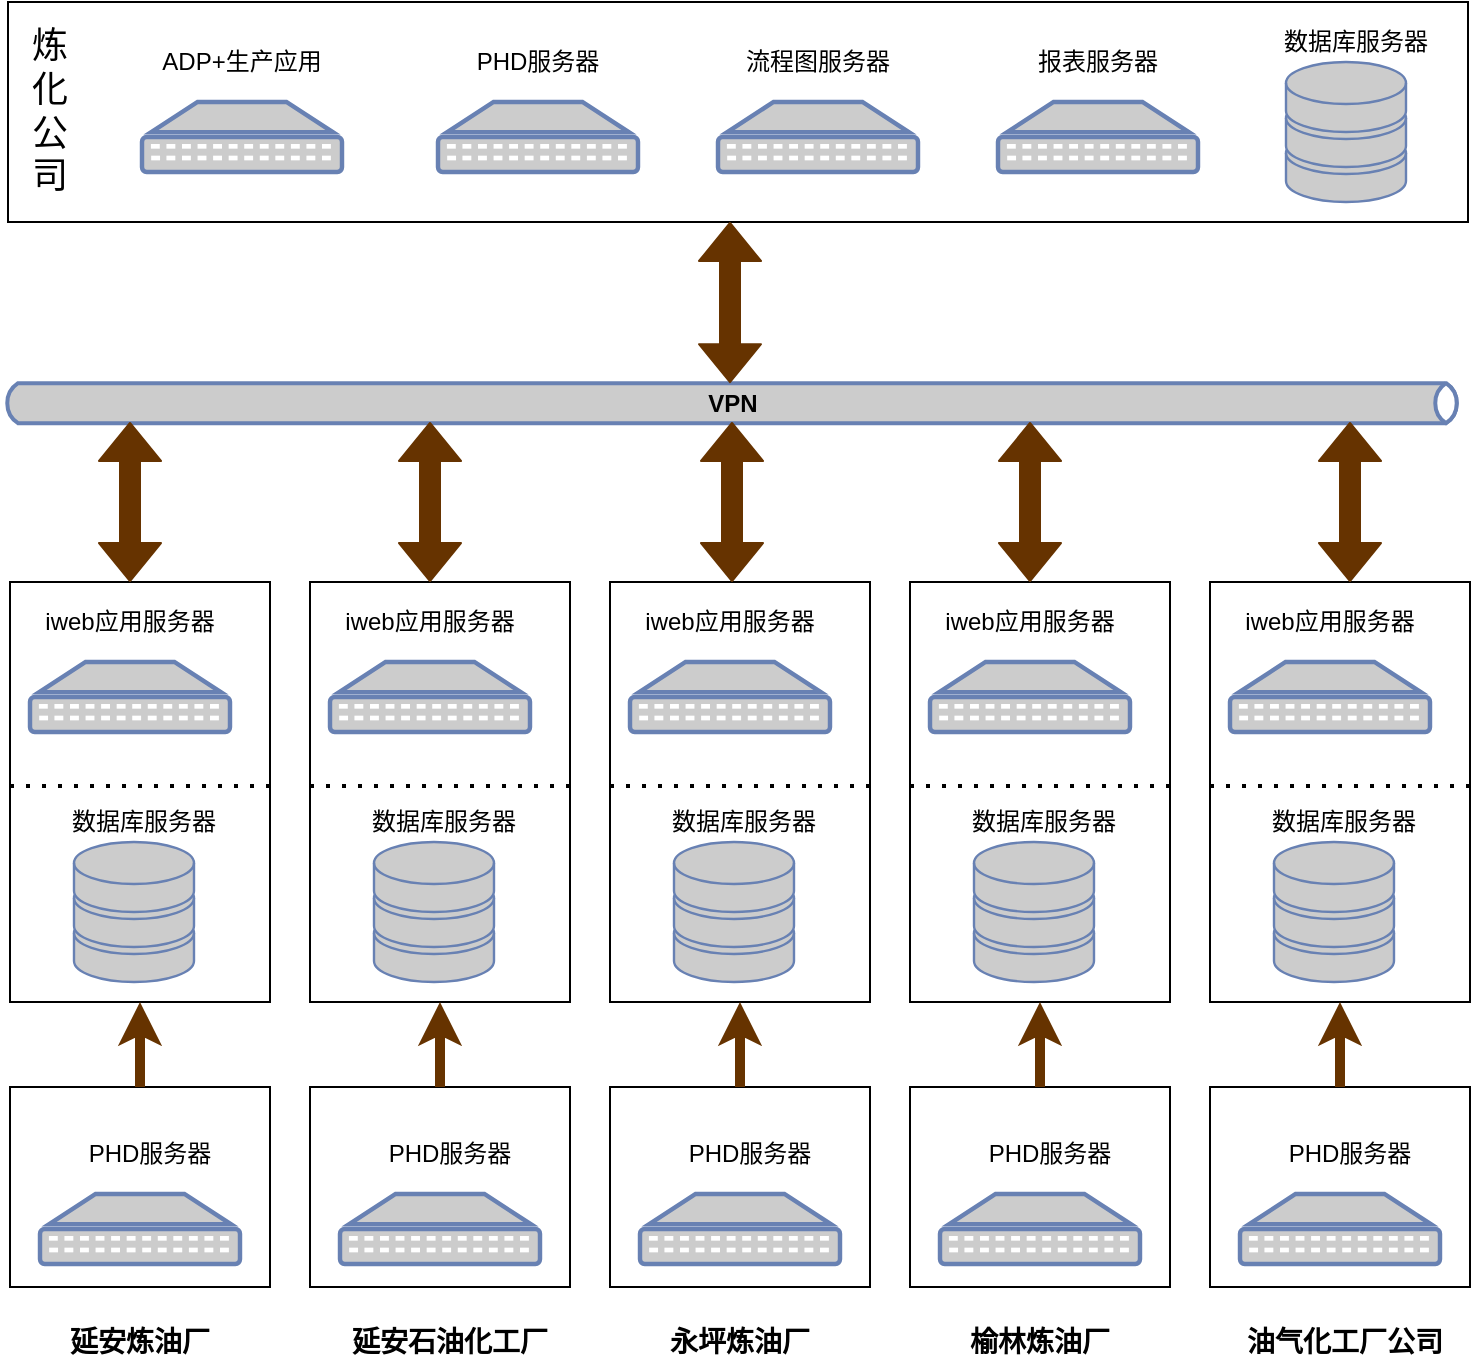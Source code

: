 <mxfile version="14.9.6" type="github">
  <diagram name="Page-1" id="0783ab3e-0a74-02c8-0abd-f7b4e66b4bec">
    <mxGraphModel dx="1038" dy="547" grid="1" gridSize="10" guides="1" tooltips="1" connect="1" arrows="1" fold="1" page="1" pageScale="1" pageWidth="850" pageHeight="1100" background="none" math="0" shadow="0">
      <root>
        <mxCell id="0" />
        <mxCell id="1" parent="0" />
        <mxCell id="s8xCWeBZUh2nm2cPaXJq-18" value="" style="rounded=0;whiteSpace=wrap;html=1;fillColor=none;" parent="1" vertex="1">
          <mxGeometry x="74" y="310" width="130" height="210" as="geometry" />
        </mxCell>
        <mxCell id="s8xCWeBZUh2nm2cPaXJq-2" value="" style="rounded=0;whiteSpace=wrap;html=1;fillColor=none;" parent="1" vertex="1">
          <mxGeometry x="73" y="20" width="730" height="110" as="geometry" />
        </mxCell>
        <mxCell id="s8xCWeBZUh2nm2cPaXJq-1" value="" style="fontColor=#0066CC;verticalAlign=top;verticalLabelPosition=bottom;labelPosition=center;align=center;html=1;outlineConnect=0;fillColor=#CCCCCC;strokeColor=#6881B3;gradientColor=none;gradientDirection=north;strokeWidth=2;shape=mxgraph.networks.patch_panel;" parent="1" vertex="1">
          <mxGeometry x="140" y="70" width="100" height="35" as="geometry" />
        </mxCell>
        <mxCell id="s8xCWeBZUh2nm2cPaXJq-3" value="ADP+生产应用" style="text;html=1;strokeColor=none;fillColor=none;align=center;verticalAlign=middle;whiteSpace=wrap;rounded=0;" parent="1" vertex="1">
          <mxGeometry x="145" y="40" width="90" height="20" as="geometry" />
        </mxCell>
        <mxCell id="s8xCWeBZUh2nm2cPaXJq-5" value="" style="fontColor=#0066CC;verticalAlign=top;verticalLabelPosition=bottom;labelPosition=center;align=center;html=1;outlineConnect=0;fillColor=#CCCCCC;strokeColor=#6881B3;gradientColor=none;gradientDirection=north;strokeWidth=2;shape=mxgraph.networks.storage;" parent="1" vertex="1">
          <mxGeometry x="712" y="50" width="60" height="70" as="geometry" />
        </mxCell>
        <mxCell id="s8xCWeBZUh2nm2cPaXJq-6" value="数据库服务器" style="text;html=1;strokeColor=none;fillColor=none;align=center;verticalAlign=middle;whiteSpace=wrap;rounded=0;" parent="1" vertex="1">
          <mxGeometry x="702" y="30" width="90" height="20" as="geometry" />
        </mxCell>
        <mxCell id="s8xCWeBZUh2nm2cPaXJq-7" value="" style="fontColor=#0066CC;verticalAlign=top;verticalLabelPosition=bottom;labelPosition=center;align=center;html=1;outlineConnect=0;fillColor=#CCCCCC;strokeColor=#6881B3;gradientColor=none;gradientDirection=north;strokeWidth=2;shape=mxgraph.networks.patch_panel;" parent="1" vertex="1">
          <mxGeometry x="288" y="70" width="100" height="35" as="geometry" />
        </mxCell>
        <mxCell id="s8xCWeBZUh2nm2cPaXJq-8" value="PHD服务器" style="text;html=1;strokeColor=none;fillColor=none;align=center;verticalAlign=middle;whiteSpace=wrap;rounded=0;" parent="1" vertex="1">
          <mxGeometry x="293" y="40" width="90" height="20" as="geometry" />
        </mxCell>
        <mxCell id="s8xCWeBZUh2nm2cPaXJq-9" value="&lt;font style=&quot;font-size: 18px&quot;&gt;炼&lt;br&gt;化&lt;br&gt;公&lt;br&gt;司&lt;/font&gt;" style="text;html=1;strokeColor=none;fillColor=none;align=center;verticalAlign=middle;whiteSpace=wrap;rounded=0;" parent="1" vertex="1">
          <mxGeometry x="74" y="25" width="40" height="100" as="geometry" />
        </mxCell>
        <mxCell id="s8xCWeBZUh2nm2cPaXJq-10" value="" style="fontColor=#0066CC;verticalAlign=top;verticalLabelPosition=bottom;labelPosition=center;align=center;html=1;outlineConnect=0;fillColor=#CCCCCC;strokeColor=#6881B3;gradientColor=none;gradientDirection=north;strokeWidth=2;shape=mxgraph.networks.patch_panel;" parent="1" vertex="1">
          <mxGeometry x="428" y="70" width="100" height="35" as="geometry" />
        </mxCell>
        <mxCell id="s8xCWeBZUh2nm2cPaXJq-11" value="流程图服务器" style="text;html=1;strokeColor=none;fillColor=none;align=center;verticalAlign=middle;whiteSpace=wrap;rounded=0;" parent="1" vertex="1">
          <mxGeometry x="433" y="40" width="90" height="20" as="geometry" />
        </mxCell>
        <mxCell id="s8xCWeBZUh2nm2cPaXJq-14" value="" style="fontColor=#0066CC;verticalAlign=top;verticalLabelPosition=bottom;labelPosition=center;align=center;html=1;outlineConnect=0;fillColor=#CCCCCC;strokeColor=#6881B3;gradientColor=none;gradientDirection=north;strokeWidth=2;shape=mxgraph.networks.patch_panel;" parent="1" vertex="1">
          <mxGeometry x="568" y="70" width="100" height="35" as="geometry" />
        </mxCell>
        <mxCell id="s8xCWeBZUh2nm2cPaXJq-15" value="报表服务器" style="text;html=1;strokeColor=none;fillColor=none;align=center;verticalAlign=middle;whiteSpace=wrap;rounded=0;" parent="1" vertex="1">
          <mxGeometry x="573" y="40" width="90" height="20" as="geometry" />
        </mxCell>
        <mxCell id="s8xCWeBZUh2nm2cPaXJq-16" value="&lt;font color=&quot;#000000&quot;&gt;&lt;b&gt;VPN&lt;/b&gt;&lt;/font&gt;" style="html=1;outlineConnect=0;fillColor=#CCCCCC;strokeColor=#6881B3;gradientColor=none;gradientDirection=north;strokeWidth=2;shape=mxgraph.networks.bus;gradientColor=none;gradientDirection=north;fontColor=#ffffff;perimeter=backbonePerimeter;backboneSize=20;" parent="1" vertex="1">
          <mxGeometry x="70" y="210" width="730" height="21.16" as="geometry" />
        </mxCell>
        <mxCell id="s8xCWeBZUh2nm2cPaXJq-17" value="" style="shape=flexArrow;endArrow=classic;startArrow=classic;html=1;entryX=0.5;entryY=1;entryDx=0;entryDy=0;strokeColor=#663300;fillColor=#663300;" parent="1" edge="1">
          <mxGeometry width="100" height="100" relative="1" as="geometry">
            <mxPoint x="434" y="210.58" as="sourcePoint" />
            <mxPoint x="434" y="130" as="targetPoint" />
          </mxGeometry>
        </mxCell>
        <mxCell id="s8xCWeBZUh2nm2cPaXJq-19" value="" style="fontColor=#0066CC;verticalAlign=top;verticalLabelPosition=bottom;labelPosition=center;align=center;html=1;outlineConnect=0;fillColor=#CCCCCC;strokeColor=#6881B3;gradientColor=none;gradientDirection=north;strokeWidth=2;shape=mxgraph.networks.patch_panel;" parent="1" vertex="1">
          <mxGeometry x="84" y="350" width="100" height="35" as="geometry" />
        </mxCell>
        <mxCell id="s8xCWeBZUh2nm2cPaXJq-20" value="iweb应用服务器" style="text;html=1;strokeColor=none;fillColor=none;align=center;verticalAlign=middle;whiteSpace=wrap;rounded=0;" parent="1" vertex="1">
          <mxGeometry x="89" y="320" width="90" height="20" as="geometry" />
        </mxCell>
        <mxCell id="s8xCWeBZUh2nm2cPaXJq-24" value="" style="group" parent="1" vertex="1" connectable="0">
          <mxGeometry x="74" y="563.5" width="130" height="100" as="geometry" />
        </mxCell>
        <mxCell id="s8xCWeBZUh2nm2cPaXJq-21" value="" style="fontColor=#0066CC;verticalAlign=top;verticalLabelPosition=bottom;labelPosition=center;align=center;html=1;outlineConnect=0;fillColor=#CCCCCC;strokeColor=#6881B3;gradientColor=none;gradientDirection=north;strokeWidth=2;shape=mxgraph.networks.patch_panel;" parent="s8xCWeBZUh2nm2cPaXJq-24" vertex="1">
          <mxGeometry x="15" y="52.5" width="100" height="35" as="geometry" />
        </mxCell>
        <mxCell id="s8xCWeBZUh2nm2cPaXJq-25" value="" style="group" parent="s8xCWeBZUh2nm2cPaXJq-24" vertex="1" connectable="0">
          <mxGeometry width="130" height="100" as="geometry" />
        </mxCell>
        <mxCell id="s8xCWeBZUh2nm2cPaXJq-26" value="" style="group" parent="s8xCWeBZUh2nm2cPaXJq-25" vertex="1" connectable="0">
          <mxGeometry y="-1" width="130" height="100" as="geometry" />
        </mxCell>
        <mxCell id="s8xCWeBZUh2nm2cPaXJq-23" value="" style="rounded=0;whiteSpace=wrap;html=1;fillColor=none;" parent="s8xCWeBZUh2nm2cPaXJq-26" vertex="1">
          <mxGeometry width="130" height="100" as="geometry" />
        </mxCell>
        <mxCell id="s8xCWeBZUh2nm2cPaXJq-22" value="PHD服务器" style="text;html=1;strokeColor=none;fillColor=none;align=center;verticalAlign=middle;whiteSpace=wrap;rounded=0;" parent="s8xCWeBZUh2nm2cPaXJq-26" vertex="1">
          <mxGeometry x="25" y="23.5" width="90" height="20" as="geometry" />
        </mxCell>
        <mxCell id="s8xCWeBZUh2nm2cPaXJq-29" value="" style="fontColor=#0066CC;verticalAlign=top;verticalLabelPosition=bottom;labelPosition=center;align=center;html=1;outlineConnect=0;fillColor=#CCCCCC;strokeColor=#6881B3;gradientColor=none;gradientDirection=north;strokeWidth=2;shape=mxgraph.networks.storage;" parent="1" vertex="1">
          <mxGeometry x="106" y="440" width="60" height="70" as="geometry" />
        </mxCell>
        <mxCell id="s8xCWeBZUh2nm2cPaXJq-30" value="数据库服务器" style="text;html=1;strokeColor=none;fillColor=none;align=center;verticalAlign=middle;whiteSpace=wrap;rounded=0;" parent="1" vertex="1">
          <mxGeometry x="96" y="420" width="90" height="20" as="geometry" />
        </mxCell>
        <mxCell id="s8xCWeBZUh2nm2cPaXJq-32" style="edgeStyle=orthogonalEdgeStyle;rounded=0;orthogonalLoop=1;jettySize=auto;html=1;strokeColor=#663300;fillColor=#663300;strokeWidth=5;" parent="1" source="s8xCWeBZUh2nm2cPaXJq-23" target="s8xCWeBZUh2nm2cPaXJq-18" edge="1">
          <mxGeometry relative="1" as="geometry" />
        </mxCell>
        <mxCell id="s8xCWeBZUh2nm2cPaXJq-36" value="" style="endArrow=none;dashed=1;html=1;dashPattern=1 3;strokeWidth=2;fillColor=#663300;" parent="1" edge="1">
          <mxGeometry width="50" height="50" relative="1" as="geometry">
            <mxPoint x="74" y="412" as="sourcePoint" />
            <mxPoint x="204" y="412" as="targetPoint" />
          </mxGeometry>
        </mxCell>
        <mxCell id="s8xCWeBZUh2nm2cPaXJq-37" value="&lt;b&gt;&lt;font style=&quot;font-size: 14px&quot;&gt;延安炼油厂&lt;/font&gt;&lt;/b&gt;" style="text;html=1;strokeColor=none;fillColor=none;align=center;verticalAlign=middle;whiteSpace=wrap;rounded=0;" parent="1" vertex="1">
          <mxGeometry x="99" y="680" width="80" height="20" as="geometry" />
        </mxCell>
        <mxCell id="s8xCWeBZUh2nm2cPaXJq-38" value="" style="rounded=0;whiteSpace=wrap;html=1;fillColor=none;" parent="1" vertex="1">
          <mxGeometry x="224" y="310" width="130" height="210" as="geometry" />
        </mxCell>
        <mxCell id="s8xCWeBZUh2nm2cPaXJq-39" value="" style="fontColor=#0066CC;verticalAlign=top;verticalLabelPosition=bottom;labelPosition=center;align=center;html=1;outlineConnect=0;fillColor=#CCCCCC;strokeColor=#6881B3;gradientColor=none;gradientDirection=north;strokeWidth=2;shape=mxgraph.networks.patch_panel;" parent="1" vertex="1">
          <mxGeometry x="234" y="350" width="100" height="35" as="geometry" />
        </mxCell>
        <mxCell id="s8xCWeBZUh2nm2cPaXJq-40" value="iweb应用服务器" style="text;html=1;strokeColor=none;fillColor=none;align=center;verticalAlign=middle;whiteSpace=wrap;rounded=0;" parent="1" vertex="1">
          <mxGeometry x="239" y="320" width="90" height="20" as="geometry" />
        </mxCell>
        <mxCell id="s8xCWeBZUh2nm2cPaXJq-41" value="" style="group" parent="1" vertex="1" connectable="0">
          <mxGeometry x="224" y="563.5" width="130" height="100" as="geometry" />
        </mxCell>
        <mxCell id="s8xCWeBZUh2nm2cPaXJq-42" value="" style="fontColor=#0066CC;verticalAlign=top;verticalLabelPosition=bottom;labelPosition=center;align=center;html=1;outlineConnect=0;fillColor=#CCCCCC;strokeColor=#6881B3;gradientColor=none;gradientDirection=north;strokeWidth=2;shape=mxgraph.networks.patch_panel;" parent="s8xCWeBZUh2nm2cPaXJq-41" vertex="1">
          <mxGeometry x="15" y="52.5" width="100" height="35" as="geometry" />
        </mxCell>
        <mxCell id="s8xCWeBZUh2nm2cPaXJq-43" value="" style="group" parent="s8xCWeBZUh2nm2cPaXJq-41" vertex="1" connectable="0">
          <mxGeometry width="130" height="100" as="geometry" />
        </mxCell>
        <mxCell id="s8xCWeBZUh2nm2cPaXJq-44" value="" style="group" parent="s8xCWeBZUh2nm2cPaXJq-43" vertex="1" connectable="0">
          <mxGeometry y="-1" width="130" height="100" as="geometry" />
        </mxCell>
        <mxCell id="s8xCWeBZUh2nm2cPaXJq-45" value="" style="rounded=0;whiteSpace=wrap;html=1;fillColor=none;" parent="s8xCWeBZUh2nm2cPaXJq-44" vertex="1">
          <mxGeometry width="130" height="100" as="geometry" />
        </mxCell>
        <mxCell id="s8xCWeBZUh2nm2cPaXJq-46" value="PHD服务器" style="text;html=1;strokeColor=none;fillColor=none;align=center;verticalAlign=middle;whiteSpace=wrap;rounded=0;" parent="s8xCWeBZUh2nm2cPaXJq-44" vertex="1">
          <mxGeometry x="25" y="23.5" width="90" height="20" as="geometry" />
        </mxCell>
        <mxCell id="s8xCWeBZUh2nm2cPaXJq-47" value="" style="fontColor=#0066CC;verticalAlign=top;verticalLabelPosition=bottom;labelPosition=center;align=center;html=1;outlineConnect=0;fillColor=#CCCCCC;strokeColor=#6881B3;gradientColor=none;gradientDirection=north;strokeWidth=2;shape=mxgraph.networks.storage;" parent="1" vertex="1">
          <mxGeometry x="256" y="440" width="60" height="70" as="geometry" />
        </mxCell>
        <mxCell id="s8xCWeBZUh2nm2cPaXJq-48" value="数据库服务器" style="text;html=1;strokeColor=none;fillColor=none;align=center;verticalAlign=middle;whiteSpace=wrap;rounded=0;" parent="1" vertex="1">
          <mxGeometry x="246" y="420" width="90" height="20" as="geometry" />
        </mxCell>
        <mxCell id="s8xCWeBZUh2nm2cPaXJq-49" style="edgeStyle=orthogonalEdgeStyle;rounded=0;orthogonalLoop=1;jettySize=auto;html=1;strokeColor=#663300;fillColor=#663300;strokeWidth=5;" parent="1" source="s8xCWeBZUh2nm2cPaXJq-45" target="s8xCWeBZUh2nm2cPaXJq-38" edge="1">
          <mxGeometry relative="1" as="geometry" />
        </mxCell>
        <mxCell id="s8xCWeBZUh2nm2cPaXJq-50" value="" style="endArrow=none;dashed=1;html=1;dashPattern=1 3;strokeWidth=2;fillColor=#663300;" parent="1" edge="1">
          <mxGeometry width="50" height="50" relative="1" as="geometry">
            <mxPoint x="224" y="412" as="sourcePoint" />
            <mxPoint x="354" y="412" as="targetPoint" />
          </mxGeometry>
        </mxCell>
        <mxCell id="s8xCWeBZUh2nm2cPaXJq-51" value="&lt;b&gt;&lt;font style=&quot;font-size: 14px&quot;&gt;延安石油化工厂&lt;/font&gt;&lt;/b&gt;" style="text;html=1;strokeColor=none;fillColor=none;align=center;verticalAlign=middle;whiteSpace=wrap;rounded=0;" parent="1" vertex="1">
          <mxGeometry x="244" y="680" width="100" height="20" as="geometry" />
        </mxCell>
        <mxCell id="s8xCWeBZUh2nm2cPaXJq-52" value="" style="rounded=0;whiteSpace=wrap;html=1;fillColor=none;" parent="1" vertex="1">
          <mxGeometry x="374" y="310" width="130" height="210" as="geometry" />
        </mxCell>
        <mxCell id="s8xCWeBZUh2nm2cPaXJq-53" value="" style="fontColor=#0066CC;verticalAlign=top;verticalLabelPosition=bottom;labelPosition=center;align=center;html=1;outlineConnect=0;fillColor=#CCCCCC;strokeColor=#6881B3;gradientColor=none;gradientDirection=north;strokeWidth=2;shape=mxgraph.networks.patch_panel;" parent="1" vertex="1">
          <mxGeometry x="384" y="350" width="100" height="35" as="geometry" />
        </mxCell>
        <mxCell id="s8xCWeBZUh2nm2cPaXJq-54" value="iweb应用服务器" style="text;html=1;strokeColor=none;fillColor=none;align=center;verticalAlign=middle;whiteSpace=wrap;rounded=0;" parent="1" vertex="1">
          <mxGeometry x="389" y="320" width="90" height="20" as="geometry" />
        </mxCell>
        <mxCell id="s8xCWeBZUh2nm2cPaXJq-55" value="" style="group" parent="1" vertex="1" connectable="0">
          <mxGeometry x="374" y="563.5" width="130" height="100" as="geometry" />
        </mxCell>
        <mxCell id="s8xCWeBZUh2nm2cPaXJq-56" value="" style="fontColor=#0066CC;verticalAlign=top;verticalLabelPosition=bottom;labelPosition=center;align=center;html=1;outlineConnect=0;fillColor=#CCCCCC;strokeColor=#6881B3;gradientColor=none;gradientDirection=north;strokeWidth=2;shape=mxgraph.networks.patch_panel;" parent="s8xCWeBZUh2nm2cPaXJq-55" vertex="1">
          <mxGeometry x="15" y="52.5" width="100" height="35" as="geometry" />
        </mxCell>
        <mxCell id="s8xCWeBZUh2nm2cPaXJq-57" value="" style="group" parent="s8xCWeBZUh2nm2cPaXJq-55" vertex="1" connectable="0">
          <mxGeometry width="130" height="100" as="geometry" />
        </mxCell>
        <mxCell id="s8xCWeBZUh2nm2cPaXJq-58" value="" style="group" parent="s8xCWeBZUh2nm2cPaXJq-57" vertex="1" connectable="0">
          <mxGeometry y="-1" width="130" height="100" as="geometry" />
        </mxCell>
        <mxCell id="s8xCWeBZUh2nm2cPaXJq-59" value="" style="rounded=0;whiteSpace=wrap;html=1;fillColor=none;" parent="s8xCWeBZUh2nm2cPaXJq-58" vertex="1">
          <mxGeometry width="130" height="100" as="geometry" />
        </mxCell>
        <mxCell id="s8xCWeBZUh2nm2cPaXJq-60" value="PHD服务器" style="text;html=1;strokeColor=none;fillColor=none;align=center;verticalAlign=middle;whiteSpace=wrap;rounded=0;" parent="s8xCWeBZUh2nm2cPaXJq-58" vertex="1">
          <mxGeometry x="25" y="23.5" width="90" height="20" as="geometry" />
        </mxCell>
        <mxCell id="s8xCWeBZUh2nm2cPaXJq-61" value="" style="fontColor=#0066CC;verticalAlign=top;verticalLabelPosition=bottom;labelPosition=center;align=center;html=1;outlineConnect=0;fillColor=#CCCCCC;strokeColor=#6881B3;gradientColor=none;gradientDirection=north;strokeWidth=2;shape=mxgraph.networks.storage;" parent="1" vertex="1">
          <mxGeometry x="406" y="440" width="60" height="70" as="geometry" />
        </mxCell>
        <mxCell id="s8xCWeBZUh2nm2cPaXJq-62" value="数据库服务器" style="text;html=1;strokeColor=none;fillColor=none;align=center;verticalAlign=middle;whiteSpace=wrap;rounded=0;" parent="1" vertex="1">
          <mxGeometry x="396" y="420" width="90" height="20" as="geometry" />
        </mxCell>
        <mxCell id="s8xCWeBZUh2nm2cPaXJq-63" style="edgeStyle=orthogonalEdgeStyle;rounded=0;orthogonalLoop=1;jettySize=auto;html=1;strokeColor=#663300;fillColor=#663300;strokeWidth=5;" parent="1" source="s8xCWeBZUh2nm2cPaXJq-59" target="s8xCWeBZUh2nm2cPaXJq-52" edge="1">
          <mxGeometry relative="1" as="geometry" />
        </mxCell>
        <mxCell id="s8xCWeBZUh2nm2cPaXJq-64" value="" style="endArrow=none;dashed=1;html=1;dashPattern=1 3;strokeWidth=2;fillColor=#663300;" parent="1" edge="1">
          <mxGeometry width="50" height="50" relative="1" as="geometry">
            <mxPoint x="374" y="412" as="sourcePoint" />
            <mxPoint x="504" y="412" as="targetPoint" />
          </mxGeometry>
        </mxCell>
        <mxCell id="s8xCWeBZUh2nm2cPaXJq-65" value="&lt;b&gt;&lt;font style=&quot;font-size: 14px&quot;&gt;永坪炼油厂&lt;/font&gt;&lt;/b&gt;" style="text;html=1;strokeColor=none;fillColor=none;align=center;verticalAlign=middle;whiteSpace=wrap;rounded=0;" parent="1" vertex="1">
          <mxGeometry x="399" y="680" width="80" height="20" as="geometry" />
        </mxCell>
        <mxCell id="s8xCWeBZUh2nm2cPaXJq-66" value="" style="rounded=0;whiteSpace=wrap;html=1;fillColor=none;" parent="1" vertex="1">
          <mxGeometry x="524" y="310" width="130" height="210" as="geometry" />
        </mxCell>
        <mxCell id="s8xCWeBZUh2nm2cPaXJq-67" value="" style="fontColor=#0066CC;verticalAlign=top;verticalLabelPosition=bottom;labelPosition=center;align=center;html=1;outlineConnect=0;fillColor=#CCCCCC;strokeColor=#6881B3;gradientColor=none;gradientDirection=north;strokeWidth=2;shape=mxgraph.networks.patch_panel;" parent="1" vertex="1">
          <mxGeometry x="534" y="350" width="100" height="35" as="geometry" />
        </mxCell>
        <mxCell id="s8xCWeBZUh2nm2cPaXJq-68" value="iweb应用服务器" style="text;html=1;strokeColor=none;fillColor=none;align=center;verticalAlign=middle;whiteSpace=wrap;rounded=0;" parent="1" vertex="1">
          <mxGeometry x="539" y="320" width="90" height="20" as="geometry" />
        </mxCell>
        <mxCell id="s8xCWeBZUh2nm2cPaXJq-69" value="" style="group" parent="1" vertex="1" connectable="0">
          <mxGeometry x="524" y="563.5" width="130" height="100" as="geometry" />
        </mxCell>
        <mxCell id="s8xCWeBZUh2nm2cPaXJq-70" value="" style="fontColor=#0066CC;verticalAlign=top;verticalLabelPosition=bottom;labelPosition=center;align=center;html=1;outlineConnect=0;fillColor=#CCCCCC;strokeColor=#6881B3;gradientColor=none;gradientDirection=north;strokeWidth=2;shape=mxgraph.networks.patch_panel;" parent="s8xCWeBZUh2nm2cPaXJq-69" vertex="1">
          <mxGeometry x="15" y="52.5" width="100" height="35" as="geometry" />
        </mxCell>
        <mxCell id="s8xCWeBZUh2nm2cPaXJq-71" value="" style="group" parent="s8xCWeBZUh2nm2cPaXJq-69" vertex="1" connectable="0">
          <mxGeometry width="130" height="100" as="geometry" />
        </mxCell>
        <mxCell id="s8xCWeBZUh2nm2cPaXJq-72" value="" style="group" parent="s8xCWeBZUh2nm2cPaXJq-71" vertex="1" connectable="0">
          <mxGeometry y="-1" width="130" height="100" as="geometry" />
        </mxCell>
        <mxCell id="s8xCWeBZUh2nm2cPaXJq-73" value="" style="rounded=0;whiteSpace=wrap;html=1;fillColor=none;" parent="s8xCWeBZUh2nm2cPaXJq-72" vertex="1">
          <mxGeometry width="130" height="100" as="geometry" />
        </mxCell>
        <mxCell id="s8xCWeBZUh2nm2cPaXJq-74" value="PHD服务器" style="text;html=1;strokeColor=none;fillColor=none;align=center;verticalAlign=middle;whiteSpace=wrap;rounded=0;" parent="s8xCWeBZUh2nm2cPaXJq-72" vertex="1">
          <mxGeometry x="25" y="23.5" width="90" height="20" as="geometry" />
        </mxCell>
        <mxCell id="s8xCWeBZUh2nm2cPaXJq-75" value="" style="fontColor=#0066CC;verticalAlign=top;verticalLabelPosition=bottom;labelPosition=center;align=center;html=1;outlineConnect=0;fillColor=#CCCCCC;strokeColor=#6881B3;gradientColor=none;gradientDirection=north;strokeWidth=2;shape=mxgraph.networks.storage;" parent="1" vertex="1">
          <mxGeometry x="556" y="440" width="60" height="70" as="geometry" />
        </mxCell>
        <mxCell id="s8xCWeBZUh2nm2cPaXJq-76" value="数据库服务器" style="text;html=1;strokeColor=none;fillColor=none;align=center;verticalAlign=middle;whiteSpace=wrap;rounded=0;" parent="1" vertex="1">
          <mxGeometry x="546" y="420" width="90" height="20" as="geometry" />
        </mxCell>
        <mxCell id="s8xCWeBZUh2nm2cPaXJq-77" style="edgeStyle=orthogonalEdgeStyle;rounded=0;orthogonalLoop=1;jettySize=auto;html=1;strokeColor=#663300;fillColor=#663300;strokeWidth=5;" parent="1" source="s8xCWeBZUh2nm2cPaXJq-73" target="s8xCWeBZUh2nm2cPaXJq-66" edge="1">
          <mxGeometry relative="1" as="geometry" />
        </mxCell>
        <mxCell id="s8xCWeBZUh2nm2cPaXJq-78" value="" style="endArrow=none;dashed=1;html=1;dashPattern=1 3;strokeWidth=2;fillColor=#663300;" parent="1" edge="1">
          <mxGeometry width="50" height="50" relative="1" as="geometry">
            <mxPoint x="524" y="412" as="sourcePoint" />
            <mxPoint x="654" y="412" as="targetPoint" />
          </mxGeometry>
        </mxCell>
        <mxCell id="s8xCWeBZUh2nm2cPaXJq-79" value="&lt;b&gt;&lt;font style=&quot;font-size: 14px&quot;&gt;榆林炼油厂&lt;/font&gt;&lt;/b&gt;" style="text;html=1;strokeColor=none;fillColor=none;align=center;verticalAlign=middle;whiteSpace=wrap;rounded=0;" parent="1" vertex="1">
          <mxGeometry x="549" y="680" width="80" height="20" as="geometry" />
        </mxCell>
        <mxCell id="s8xCWeBZUh2nm2cPaXJq-80" value="" style="rounded=0;whiteSpace=wrap;html=1;fillColor=none;" parent="1" vertex="1">
          <mxGeometry x="674" y="310" width="130" height="210" as="geometry" />
        </mxCell>
        <mxCell id="s8xCWeBZUh2nm2cPaXJq-81" value="" style="fontColor=#0066CC;verticalAlign=top;verticalLabelPosition=bottom;labelPosition=center;align=center;html=1;outlineConnect=0;fillColor=#CCCCCC;strokeColor=#6881B3;gradientColor=none;gradientDirection=north;strokeWidth=2;shape=mxgraph.networks.patch_panel;" parent="1" vertex="1">
          <mxGeometry x="684" y="350" width="100" height="35" as="geometry" />
        </mxCell>
        <mxCell id="s8xCWeBZUh2nm2cPaXJq-82" value="iweb应用服务器" style="text;html=1;strokeColor=none;fillColor=none;align=center;verticalAlign=middle;whiteSpace=wrap;rounded=0;" parent="1" vertex="1">
          <mxGeometry x="689" y="320" width="90" height="20" as="geometry" />
        </mxCell>
        <mxCell id="s8xCWeBZUh2nm2cPaXJq-83" value="" style="group" parent="1" vertex="1" connectable="0">
          <mxGeometry x="674" y="563.5" width="130" height="100" as="geometry" />
        </mxCell>
        <mxCell id="s8xCWeBZUh2nm2cPaXJq-84" value="" style="fontColor=#0066CC;verticalAlign=top;verticalLabelPosition=bottom;labelPosition=center;align=center;html=1;outlineConnect=0;fillColor=#CCCCCC;strokeColor=#6881B3;gradientColor=none;gradientDirection=north;strokeWidth=2;shape=mxgraph.networks.patch_panel;" parent="s8xCWeBZUh2nm2cPaXJq-83" vertex="1">
          <mxGeometry x="15" y="52.5" width="100" height="35" as="geometry" />
        </mxCell>
        <mxCell id="s8xCWeBZUh2nm2cPaXJq-85" value="" style="group" parent="s8xCWeBZUh2nm2cPaXJq-83" vertex="1" connectable="0">
          <mxGeometry width="130" height="100" as="geometry" />
        </mxCell>
        <mxCell id="s8xCWeBZUh2nm2cPaXJq-86" value="" style="group" parent="s8xCWeBZUh2nm2cPaXJq-85" vertex="1" connectable="0">
          <mxGeometry y="-1" width="130" height="100" as="geometry" />
        </mxCell>
        <mxCell id="s8xCWeBZUh2nm2cPaXJq-87" value="" style="rounded=0;whiteSpace=wrap;html=1;fillColor=none;" parent="s8xCWeBZUh2nm2cPaXJq-86" vertex="1">
          <mxGeometry width="130" height="100" as="geometry" />
        </mxCell>
        <mxCell id="s8xCWeBZUh2nm2cPaXJq-88" value="PHD服务器" style="text;html=1;strokeColor=none;fillColor=none;align=center;verticalAlign=middle;whiteSpace=wrap;rounded=0;" parent="s8xCWeBZUh2nm2cPaXJq-86" vertex="1">
          <mxGeometry x="25" y="23.5" width="90" height="20" as="geometry" />
        </mxCell>
        <mxCell id="s8xCWeBZUh2nm2cPaXJq-89" value="" style="fontColor=#0066CC;verticalAlign=top;verticalLabelPosition=bottom;labelPosition=center;align=center;html=1;outlineConnect=0;fillColor=#CCCCCC;strokeColor=#6881B3;gradientColor=none;gradientDirection=north;strokeWidth=2;shape=mxgraph.networks.storage;" parent="1" vertex="1">
          <mxGeometry x="706" y="440" width="60" height="70" as="geometry" />
        </mxCell>
        <mxCell id="s8xCWeBZUh2nm2cPaXJq-90" value="数据库服务器" style="text;html=1;strokeColor=none;fillColor=none;align=center;verticalAlign=middle;whiteSpace=wrap;rounded=0;" parent="1" vertex="1">
          <mxGeometry x="696" y="420" width="90" height="20" as="geometry" />
        </mxCell>
        <mxCell id="s8xCWeBZUh2nm2cPaXJq-91" style="edgeStyle=orthogonalEdgeStyle;rounded=0;orthogonalLoop=1;jettySize=auto;html=1;strokeColor=#663300;fillColor=#663300;strokeWidth=5;" parent="1" source="s8xCWeBZUh2nm2cPaXJq-87" target="s8xCWeBZUh2nm2cPaXJq-80" edge="1">
          <mxGeometry relative="1" as="geometry" />
        </mxCell>
        <mxCell id="s8xCWeBZUh2nm2cPaXJq-92" value="" style="endArrow=none;dashed=1;html=1;dashPattern=1 3;strokeWidth=2;fillColor=#663300;" parent="1" edge="1">
          <mxGeometry width="50" height="50" relative="1" as="geometry">
            <mxPoint x="674" y="412" as="sourcePoint" />
            <mxPoint x="804" y="412" as="targetPoint" />
          </mxGeometry>
        </mxCell>
        <mxCell id="s8xCWeBZUh2nm2cPaXJq-93" value="&lt;b&gt;&lt;font style=&quot;font-size: 14px&quot;&gt;油气化工厂公司&lt;/font&gt;&lt;/b&gt;" style="text;html=1;strokeColor=none;fillColor=none;align=center;verticalAlign=middle;whiteSpace=wrap;rounded=0;" parent="1" vertex="1">
          <mxGeometry x="689" y="680" width="105" height="20" as="geometry" />
        </mxCell>
        <mxCell id="s8xCWeBZUh2nm2cPaXJq-94" value="" style="shape=flexArrow;endArrow=classic;startArrow=classic;html=1;entryX=0.5;entryY=1;entryDx=0;entryDy=0;strokeColor=#663300;fillColor=#663300;" parent="1" edge="1">
          <mxGeometry width="100" height="100" relative="1" as="geometry">
            <mxPoint x="134" y="310" as="sourcePoint" />
            <mxPoint x="134" y="230" as="targetPoint" />
          </mxGeometry>
        </mxCell>
        <mxCell id="s8xCWeBZUh2nm2cPaXJq-95" value="" style="shape=flexArrow;endArrow=classic;startArrow=classic;html=1;entryX=0.5;entryY=1;entryDx=0;entryDy=0;strokeColor=#663300;fillColor=#663300;" parent="1" edge="1">
          <mxGeometry width="100" height="100" relative="1" as="geometry">
            <mxPoint x="284" y="310" as="sourcePoint" />
            <mxPoint x="284" y="230" as="targetPoint" />
          </mxGeometry>
        </mxCell>
        <mxCell id="s8xCWeBZUh2nm2cPaXJq-96" value="" style="shape=flexArrow;endArrow=classic;startArrow=classic;html=1;entryX=0.5;entryY=1;entryDx=0;entryDy=0;strokeColor=#663300;fillColor=#663300;" parent="1" edge="1">
          <mxGeometry width="100" height="100" relative="1" as="geometry">
            <mxPoint x="435" y="310" as="sourcePoint" />
            <mxPoint x="435" y="230" as="targetPoint" />
          </mxGeometry>
        </mxCell>
        <mxCell id="s8xCWeBZUh2nm2cPaXJq-97" value="" style="shape=flexArrow;endArrow=classic;startArrow=classic;html=1;entryX=0.5;entryY=1;entryDx=0;entryDy=0;strokeColor=#663300;fillColor=#663300;" parent="1" edge="1">
          <mxGeometry width="100" height="100" relative="1" as="geometry">
            <mxPoint x="584" y="310" as="sourcePoint" />
            <mxPoint x="584" y="230" as="targetPoint" />
          </mxGeometry>
        </mxCell>
        <mxCell id="s8xCWeBZUh2nm2cPaXJq-98" value="" style="shape=flexArrow;endArrow=classic;startArrow=classic;html=1;entryX=0.5;entryY=1;entryDx=0;entryDy=0;strokeColor=#663300;fillColor=#663300;" parent="1" edge="1">
          <mxGeometry width="100" height="100" relative="1" as="geometry">
            <mxPoint x="744" y="310" as="sourcePoint" />
            <mxPoint x="744" y="230" as="targetPoint" />
          </mxGeometry>
        </mxCell>
      </root>
    </mxGraphModel>
  </diagram>
</mxfile>
